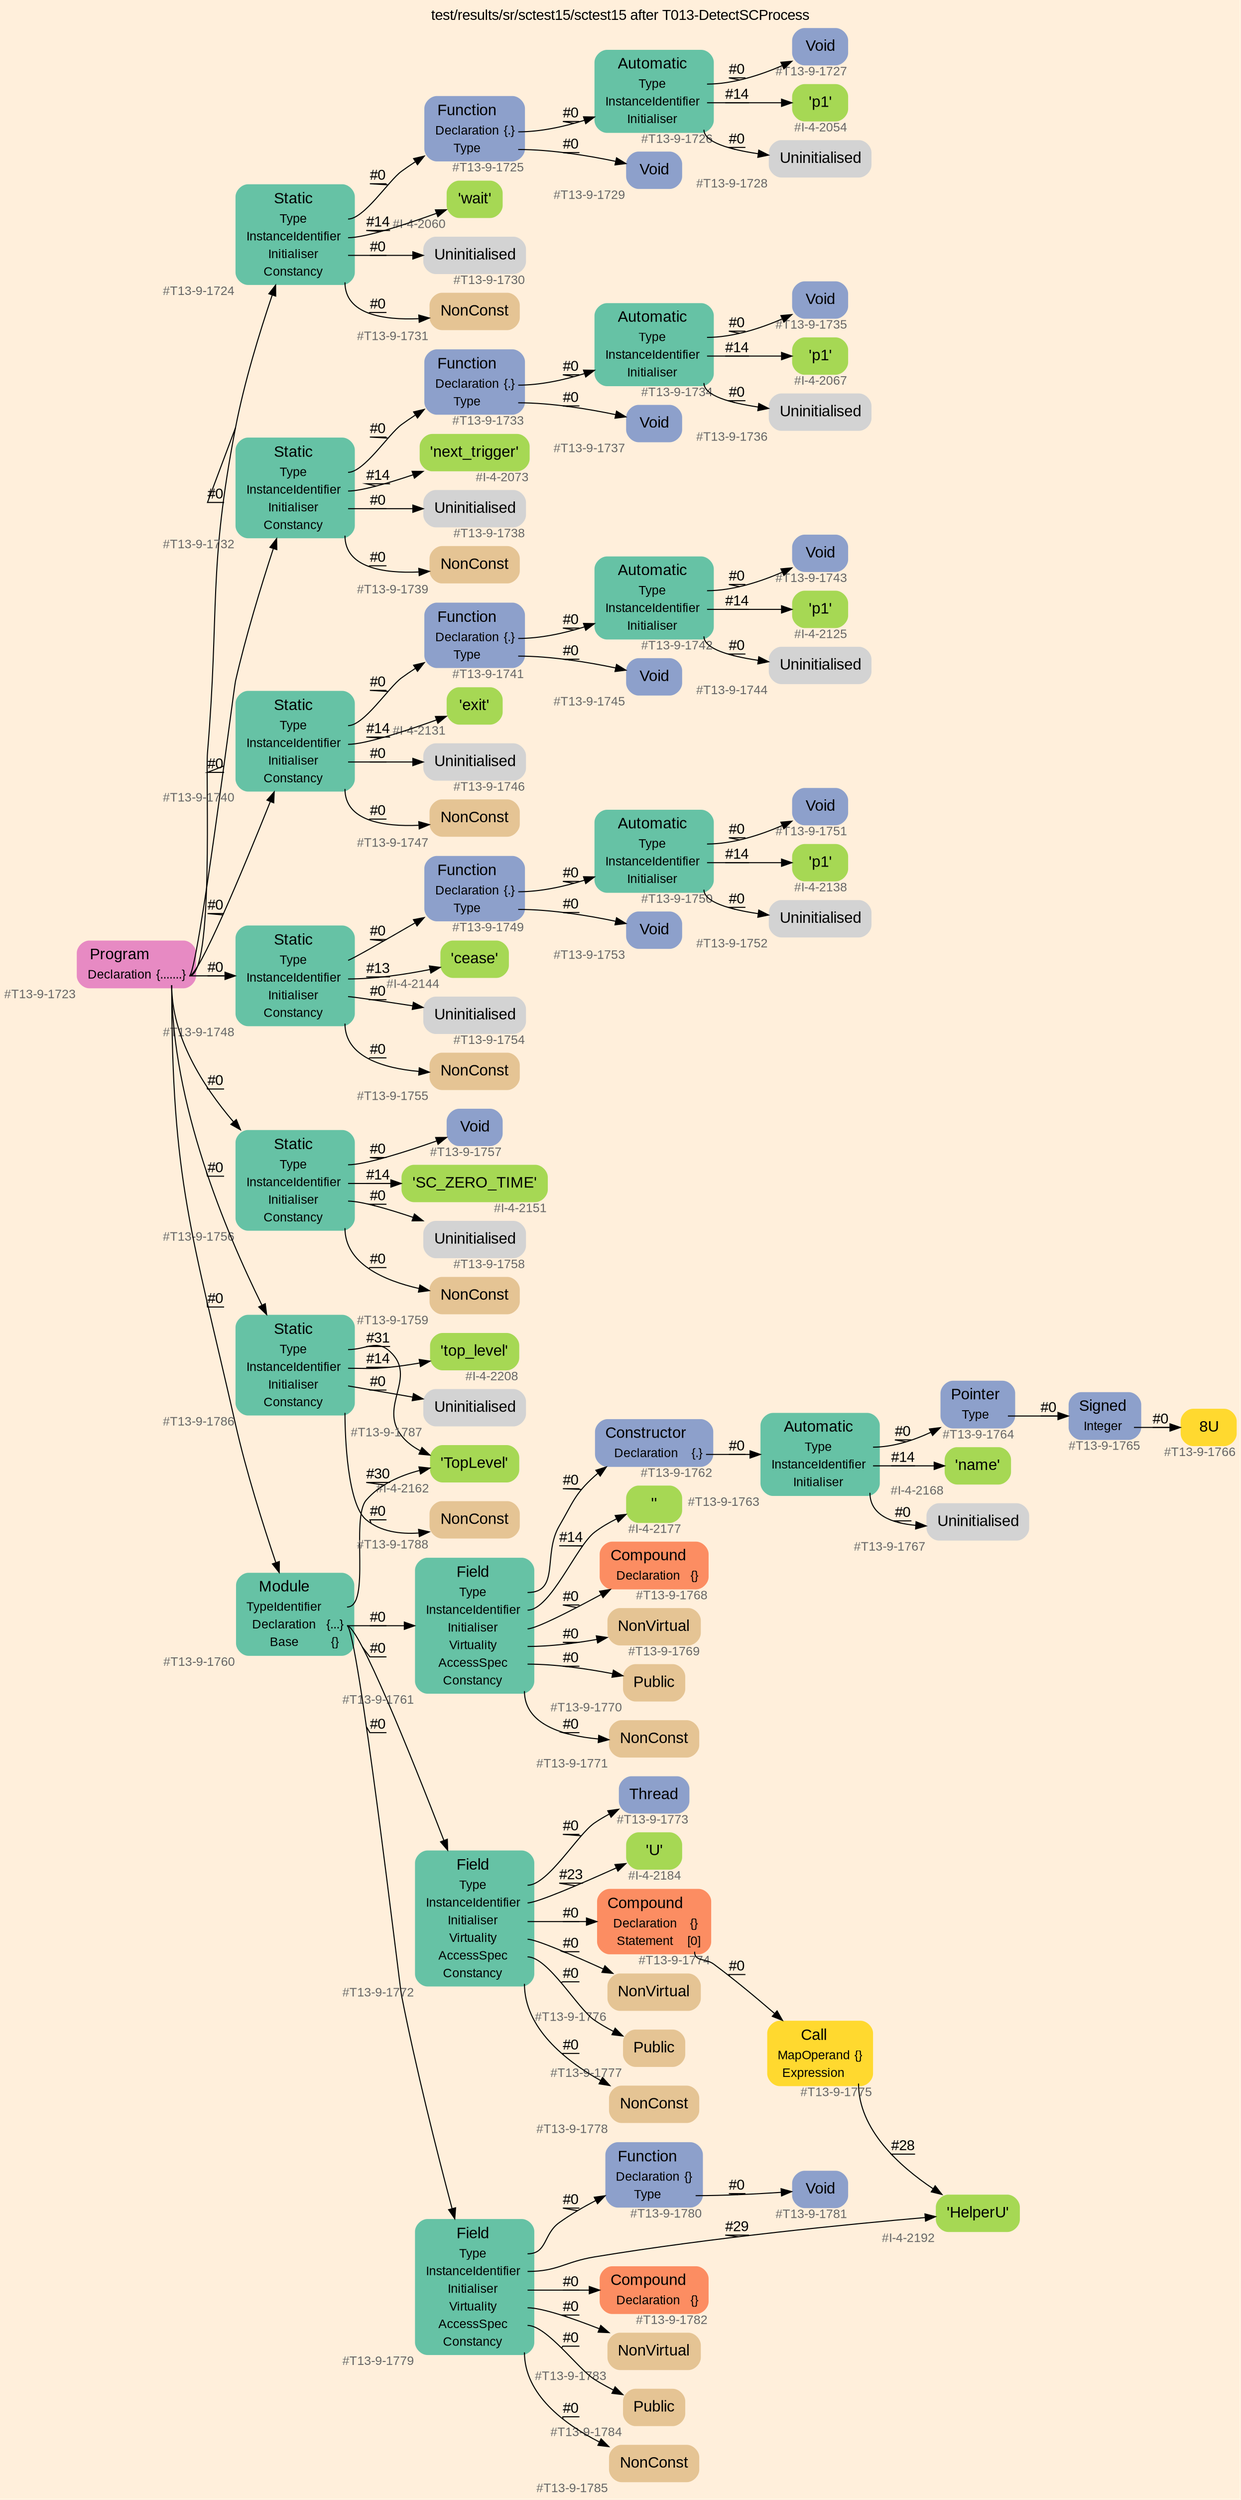 digraph "test/results/sr/sctest15/sctest15 after T013-DetectSCProcess" {
label = "test/results/sr/sctest15/sctest15 after T013-DetectSCProcess"
labelloc = t
graph [
    rankdir = "LR"
    ranksep = 0.3
    bgcolor = antiquewhite1
    color = black
    fontcolor = black
    fontname = "Arial"
];
node [
    fontname = "Arial"
];
edge [
    fontname = "Arial"
];

// -------------------- node figure --------------------
// -------- block #T13-9-1723 ----------
"#T13-9-1723" [
    fillcolor = "/set28/4"
    xlabel = "#T13-9-1723"
    fontsize = "12"
    fontcolor = grey40
    shape = "plaintext"
    label = <<TABLE BORDER="0" CELLBORDER="0" CELLSPACING="0">
     <TR><TD><FONT COLOR="black" POINT-SIZE="15">Program</FONT></TD></TR>
     <TR><TD><FONT COLOR="black" POINT-SIZE="12">Declaration</FONT></TD><TD PORT="port0"><FONT COLOR="black" POINT-SIZE="12">{.......}</FONT></TD></TR>
    </TABLE>>
    style = "rounded,filled"
];

// -------- block #T13-9-1724 ----------
"#T13-9-1724" [
    fillcolor = "/set28/1"
    xlabel = "#T13-9-1724"
    fontsize = "12"
    fontcolor = grey40
    shape = "plaintext"
    label = <<TABLE BORDER="0" CELLBORDER="0" CELLSPACING="0">
     <TR><TD><FONT COLOR="black" POINT-SIZE="15">Static</FONT></TD></TR>
     <TR><TD><FONT COLOR="black" POINT-SIZE="12">Type</FONT></TD><TD PORT="port0"></TD></TR>
     <TR><TD><FONT COLOR="black" POINT-SIZE="12">InstanceIdentifier</FONT></TD><TD PORT="port1"></TD></TR>
     <TR><TD><FONT COLOR="black" POINT-SIZE="12">Initialiser</FONT></TD><TD PORT="port2"></TD></TR>
     <TR><TD><FONT COLOR="black" POINT-SIZE="12">Constancy</FONT></TD><TD PORT="port3"></TD></TR>
    </TABLE>>
    style = "rounded,filled"
];

// -------- block #T13-9-1725 ----------
"#T13-9-1725" [
    fillcolor = "/set28/3"
    xlabel = "#T13-9-1725"
    fontsize = "12"
    fontcolor = grey40
    shape = "plaintext"
    label = <<TABLE BORDER="0" CELLBORDER="0" CELLSPACING="0">
     <TR><TD><FONT COLOR="black" POINT-SIZE="15">Function</FONT></TD></TR>
     <TR><TD><FONT COLOR="black" POINT-SIZE="12">Declaration</FONT></TD><TD PORT="port0"><FONT COLOR="black" POINT-SIZE="12">{.}</FONT></TD></TR>
     <TR><TD><FONT COLOR="black" POINT-SIZE="12">Type</FONT></TD><TD PORT="port1"></TD></TR>
    </TABLE>>
    style = "rounded,filled"
];

// -------- block #T13-9-1726 ----------
"#T13-9-1726" [
    fillcolor = "/set28/1"
    xlabel = "#T13-9-1726"
    fontsize = "12"
    fontcolor = grey40
    shape = "plaintext"
    label = <<TABLE BORDER="0" CELLBORDER="0" CELLSPACING="0">
     <TR><TD><FONT COLOR="black" POINT-SIZE="15">Automatic</FONT></TD></TR>
     <TR><TD><FONT COLOR="black" POINT-SIZE="12">Type</FONT></TD><TD PORT="port0"></TD></TR>
     <TR><TD><FONT COLOR="black" POINT-SIZE="12">InstanceIdentifier</FONT></TD><TD PORT="port1"></TD></TR>
     <TR><TD><FONT COLOR="black" POINT-SIZE="12">Initialiser</FONT></TD><TD PORT="port2"></TD></TR>
    </TABLE>>
    style = "rounded,filled"
];

// -------- block #T13-9-1727 ----------
"#T13-9-1727" [
    fillcolor = "/set28/3"
    xlabel = "#T13-9-1727"
    fontsize = "12"
    fontcolor = grey40
    shape = "plaintext"
    label = <<TABLE BORDER="0" CELLBORDER="0" CELLSPACING="0">
     <TR><TD><FONT COLOR="black" POINT-SIZE="15">Void</FONT></TD></TR>
    </TABLE>>
    style = "rounded,filled"
];

// -------- block #I-4-2054 ----------
"#I-4-2054" [
    fillcolor = "/set28/5"
    xlabel = "#I-4-2054"
    fontsize = "12"
    fontcolor = grey40
    shape = "plaintext"
    label = <<TABLE BORDER="0" CELLBORDER="0" CELLSPACING="0">
     <TR><TD><FONT COLOR="black" POINT-SIZE="15">'p1'</FONT></TD></TR>
    </TABLE>>
    style = "rounded,filled"
];

// -------- block #T13-9-1728 ----------
"#T13-9-1728" [
    xlabel = "#T13-9-1728"
    fontsize = "12"
    fontcolor = grey40
    shape = "plaintext"
    label = <<TABLE BORDER="0" CELLBORDER="0" CELLSPACING="0">
     <TR><TD><FONT COLOR="black" POINT-SIZE="15">Uninitialised</FONT></TD></TR>
    </TABLE>>
    style = "rounded,filled"
];

// -------- block #T13-9-1729 ----------
"#T13-9-1729" [
    fillcolor = "/set28/3"
    xlabel = "#T13-9-1729"
    fontsize = "12"
    fontcolor = grey40
    shape = "plaintext"
    label = <<TABLE BORDER="0" CELLBORDER="0" CELLSPACING="0">
     <TR><TD><FONT COLOR="black" POINT-SIZE="15">Void</FONT></TD></TR>
    </TABLE>>
    style = "rounded,filled"
];

// -------- block #I-4-2060 ----------
"#I-4-2060" [
    fillcolor = "/set28/5"
    xlabel = "#I-4-2060"
    fontsize = "12"
    fontcolor = grey40
    shape = "plaintext"
    label = <<TABLE BORDER="0" CELLBORDER="0" CELLSPACING="0">
     <TR><TD><FONT COLOR="black" POINT-SIZE="15">'wait'</FONT></TD></TR>
    </TABLE>>
    style = "rounded,filled"
];

// -------- block #T13-9-1730 ----------
"#T13-9-1730" [
    xlabel = "#T13-9-1730"
    fontsize = "12"
    fontcolor = grey40
    shape = "plaintext"
    label = <<TABLE BORDER="0" CELLBORDER="0" CELLSPACING="0">
     <TR><TD><FONT COLOR="black" POINT-SIZE="15">Uninitialised</FONT></TD></TR>
    </TABLE>>
    style = "rounded,filled"
];

// -------- block #T13-9-1731 ----------
"#T13-9-1731" [
    fillcolor = "/set28/7"
    xlabel = "#T13-9-1731"
    fontsize = "12"
    fontcolor = grey40
    shape = "plaintext"
    label = <<TABLE BORDER="0" CELLBORDER="0" CELLSPACING="0">
     <TR><TD><FONT COLOR="black" POINT-SIZE="15">NonConst</FONT></TD></TR>
    </TABLE>>
    style = "rounded,filled"
];

// -------- block #T13-9-1732 ----------
"#T13-9-1732" [
    fillcolor = "/set28/1"
    xlabel = "#T13-9-1732"
    fontsize = "12"
    fontcolor = grey40
    shape = "plaintext"
    label = <<TABLE BORDER="0" CELLBORDER="0" CELLSPACING="0">
     <TR><TD><FONT COLOR="black" POINT-SIZE="15">Static</FONT></TD></TR>
     <TR><TD><FONT COLOR="black" POINT-SIZE="12">Type</FONT></TD><TD PORT="port0"></TD></TR>
     <TR><TD><FONT COLOR="black" POINT-SIZE="12">InstanceIdentifier</FONT></TD><TD PORT="port1"></TD></TR>
     <TR><TD><FONT COLOR="black" POINT-SIZE="12">Initialiser</FONT></TD><TD PORT="port2"></TD></TR>
     <TR><TD><FONT COLOR="black" POINT-SIZE="12">Constancy</FONT></TD><TD PORT="port3"></TD></TR>
    </TABLE>>
    style = "rounded,filled"
];

// -------- block #T13-9-1733 ----------
"#T13-9-1733" [
    fillcolor = "/set28/3"
    xlabel = "#T13-9-1733"
    fontsize = "12"
    fontcolor = grey40
    shape = "plaintext"
    label = <<TABLE BORDER="0" CELLBORDER="0" CELLSPACING="0">
     <TR><TD><FONT COLOR="black" POINT-SIZE="15">Function</FONT></TD></TR>
     <TR><TD><FONT COLOR="black" POINT-SIZE="12">Declaration</FONT></TD><TD PORT="port0"><FONT COLOR="black" POINT-SIZE="12">{.}</FONT></TD></TR>
     <TR><TD><FONT COLOR="black" POINT-SIZE="12">Type</FONT></TD><TD PORT="port1"></TD></TR>
    </TABLE>>
    style = "rounded,filled"
];

// -------- block #T13-9-1734 ----------
"#T13-9-1734" [
    fillcolor = "/set28/1"
    xlabel = "#T13-9-1734"
    fontsize = "12"
    fontcolor = grey40
    shape = "plaintext"
    label = <<TABLE BORDER="0" CELLBORDER="0" CELLSPACING="0">
     <TR><TD><FONT COLOR="black" POINT-SIZE="15">Automatic</FONT></TD></TR>
     <TR><TD><FONT COLOR="black" POINT-SIZE="12">Type</FONT></TD><TD PORT="port0"></TD></TR>
     <TR><TD><FONT COLOR="black" POINT-SIZE="12">InstanceIdentifier</FONT></TD><TD PORT="port1"></TD></TR>
     <TR><TD><FONT COLOR="black" POINT-SIZE="12">Initialiser</FONT></TD><TD PORT="port2"></TD></TR>
    </TABLE>>
    style = "rounded,filled"
];

// -------- block #T13-9-1735 ----------
"#T13-9-1735" [
    fillcolor = "/set28/3"
    xlabel = "#T13-9-1735"
    fontsize = "12"
    fontcolor = grey40
    shape = "plaintext"
    label = <<TABLE BORDER="0" CELLBORDER="0" CELLSPACING="0">
     <TR><TD><FONT COLOR="black" POINT-SIZE="15">Void</FONT></TD></TR>
    </TABLE>>
    style = "rounded,filled"
];

// -------- block #I-4-2067 ----------
"#I-4-2067" [
    fillcolor = "/set28/5"
    xlabel = "#I-4-2067"
    fontsize = "12"
    fontcolor = grey40
    shape = "plaintext"
    label = <<TABLE BORDER="0" CELLBORDER="0" CELLSPACING="0">
     <TR><TD><FONT COLOR="black" POINT-SIZE="15">'p1'</FONT></TD></TR>
    </TABLE>>
    style = "rounded,filled"
];

// -------- block #T13-9-1736 ----------
"#T13-9-1736" [
    xlabel = "#T13-9-1736"
    fontsize = "12"
    fontcolor = grey40
    shape = "plaintext"
    label = <<TABLE BORDER="0" CELLBORDER="0" CELLSPACING="0">
     <TR><TD><FONT COLOR="black" POINT-SIZE="15">Uninitialised</FONT></TD></TR>
    </TABLE>>
    style = "rounded,filled"
];

// -------- block #T13-9-1737 ----------
"#T13-9-1737" [
    fillcolor = "/set28/3"
    xlabel = "#T13-9-1737"
    fontsize = "12"
    fontcolor = grey40
    shape = "plaintext"
    label = <<TABLE BORDER="0" CELLBORDER="0" CELLSPACING="0">
     <TR><TD><FONT COLOR="black" POINT-SIZE="15">Void</FONT></TD></TR>
    </TABLE>>
    style = "rounded,filled"
];

// -------- block #I-4-2073 ----------
"#I-4-2073" [
    fillcolor = "/set28/5"
    xlabel = "#I-4-2073"
    fontsize = "12"
    fontcolor = grey40
    shape = "plaintext"
    label = <<TABLE BORDER="0" CELLBORDER="0" CELLSPACING="0">
     <TR><TD><FONT COLOR="black" POINT-SIZE="15">'next_trigger'</FONT></TD></TR>
    </TABLE>>
    style = "rounded,filled"
];

// -------- block #T13-9-1738 ----------
"#T13-9-1738" [
    xlabel = "#T13-9-1738"
    fontsize = "12"
    fontcolor = grey40
    shape = "plaintext"
    label = <<TABLE BORDER="0" CELLBORDER="0" CELLSPACING="0">
     <TR><TD><FONT COLOR="black" POINT-SIZE="15">Uninitialised</FONT></TD></TR>
    </TABLE>>
    style = "rounded,filled"
];

// -------- block #T13-9-1739 ----------
"#T13-9-1739" [
    fillcolor = "/set28/7"
    xlabel = "#T13-9-1739"
    fontsize = "12"
    fontcolor = grey40
    shape = "plaintext"
    label = <<TABLE BORDER="0" CELLBORDER="0" CELLSPACING="0">
     <TR><TD><FONT COLOR="black" POINT-SIZE="15">NonConst</FONT></TD></TR>
    </TABLE>>
    style = "rounded,filled"
];

// -------- block #T13-9-1740 ----------
"#T13-9-1740" [
    fillcolor = "/set28/1"
    xlabel = "#T13-9-1740"
    fontsize = "12"
    fontcolor = grey40
    shape = "plaintext"
    label = <<TABLE BORDER="0" CELLBORDER="0" CELLSPACING="0">
     <TR><TD><FONT COLOR="black" POINT-SIZE="15">Static</FONT></TD></TR>
     <TR><TD><FONT COLOR="black" POINT-SIZE="12">Type</FONT></TD><TD PORT="port0"></TD></TR>
     <TR><TD><FONT COLOR="black" POINT-SIZE="12">InstanceIdentifier</FONT></TD><TD PORT="port1"></TD></TR>
     <TR><TD><FONT COLOR="black" POINT-SIZE="12">Initialiser</FONT></TD><TD PORT="port2"></TD></TR>
     <TR><TD><FONT COLOR="black" POINT-SIZE="12">Constancy</FONT></TD><TD PORT="port3"></TD></TR>
    </TABLE>>
    style = "rounded,filled"
];

// -------- block #T13-9-1741 ----------
"#T13-9-1741" [
    fillcolor = "/set28/3"
    xlabel = "#T13-9-1741"
    fontsize = "12"
    fontcolor = grey40
    shape = "plaintext"
    label = <<TABLE BORDER="0" CELLBORDER="0" CELLSPACING="0">
     <TR><TD><FONT COLOR="black" POINT-SIZE="15">Function</FONT></TD></TR>
     <TR><TD><FONT COLOR="black" POINT-SIZE="12">Declaration</FONT></TD><TD PORT="port0"><FONT COLOR="black" POINT-SIZE="12">{.}</FONT></TD></TR>
     <TR><TD><FONT COLOR="black" POINT-SIZE="12">Type</FONT></TD><TD PORT="port1"></TD></TR>
    </TABLE>>
    style = "rounded,filled"
];

// -------- block #T13-9-1742 ----------
"#T13-9-1742" [
    fillcolor = "/set28/1"
    xlabel = "#T13-9-1742"
    fontsize = "12"
    fontcolor = grey40
    shape = "plaintext"
    label = <<TABLE BORDER="0" CELLBORDER="0" CELLSPACING="0">
     <TR><TD><FONT COLOR="black" POINT-SIZE="15">Automatic</FONT></TD></TR>
     <TR><TD><FONT COLOR="black" POINT-SIZE="12">Type</FONT></TD><TD PORT="port0"></TD></TR>
     <TR><TD><FONT COLOR="black" POINT-SIZE="12">InstanceIdentifier</FONT></TD><TD PORT="port1"></TD></TR>
     <TR><TD><FONT COLOR="black" POINT-SIZE="12">Initialiser</FONT></TD><TD PORT="port2"></TD></TR>
    </TABLE>>
    style = "rounded,filled"
];

// -------- block #T13-9-1743 ----------
"#T13-9-1743" [
    fillcolor = "/set28/3"
    xlabel = "#T13-9-1743"
    fontsize = "12"
    fontcolor = grey40
    shape = "plaintext"
    label = <<TABLE BORDER="0" CELLBORDER="0" CELLSPACING="0">
     <TR><TD><FONT COLOR="black" POINT-SIZE="15">Void</FONT></TD></TR>
    </TABLE>>
    style = "rounded,filled"
];

// -------- block #I-4-2125 ----------
"#I-4-2125" [
    fillcolor = "/set28/5"
    xlabel = "#I-4-2125"
    fontsize = "12"
    fontcolor = grey40
    shape = "plaintext"
    label = <<TABLE BORDER="0" CELLBORDER="0" CELLSPACING="0">
     <TR><TD><FONT COLOR="black" POINT-SIZE="15">'p1'</FONT></TD></TR>
    </TABLE>>
    style = "rounded,filled"
];

// -------- block #T13-9-1744 ----------
"#T13-9-1744" [
    xlabel = "#T13-9-1744"
    fontsize = "12"
    fontcolor = grey40
    shape = "plaintext"
    label = <<TABLE BORDER="0" CELLBORDER="0" CELLSPACING="0">
     <TR><TD><FONT COLOR="black" POINT-SIZE="15">Uninitialised</FONT></TD></TR>
    </TABLE>>
    style = "rounded,filled"
];

// -------- block #T13-9-1745 ----------
"#T13-9-1745" [
    fillcolor = "/set28/3"
    xlabel = "#T13-9-1745"
    fontsize = "12"
    fontcolor = grey40
    shape = "plaintext"
    label = <<TABLE BORDER="0" CELLBORDER="0" CELLSPACING="0">
     <TR><TD><FONT COLOR="black" POINT-SIZE="15">Void</FONT></TD></TR>
    </TABLE>>
    style = "rounded,filled"
];

// -------- block #I-4-2131 ----------
"#I-4-2131" [
    fillcolor = "/set28/5"
    xlabel = "#I-4-2131"
    fontsize = "12"
    fontcolor = grey40
    shape = "plaintext"
    label = <<TABLE BORDER="0" CELLBORDER="0" CELLSPACING="0">
     <TR><TD><FONT COLOR="black" POINT-SIZE="15">'exit'</FONT></TD></TR>
    </TABLE>>
    style = "rounded,filled"
];

// -------- block #T13-9-1746 ----------
"#T13-9-1746" [
    xlabel = "#T13-9-1746"
    fontsize = "12"
    fontcolor = grey40
    shape = "plaintext"
    label = <<TABLE BORDER="0" CELLBORDER="0" CELLSPACING="0">
     <TR><TD><FONT COLOR="black" POINT-SIZE="15">Uninitialised</FONT></TD></TR>
    </TABLE>>
    style = "rounded,filled"
];

// -------- block #T13-9-1747 ----------
"#T13-9-1747" [
    fillcolor = "/set28/7"
    xlabel = "#T13-9-1747"
    fontsize = "12"
    fontcolor = grey40
    shape = "plaintext"
    label = <<TABLE BORDER="0" CELLBORDER="0" CELLSPACING="0">
     <TR><TD><FONT COLOR="black" POINT-SIZE="15">NonConst</FONT></TD></TR>
    </TABLE>>
    style = "rounded,filled"
];

// -------- block #T13-9-1748 ----------
"#T13-9-1748" [
    fillcolor = "/set28/1"
    xlabel = "#T13-9-1748"
    fontsize = "12"
    fontcolor = grey40
    shape = "plaintext"
    label = <<TABLE BORDER="0" CELLBORDER="0" CELLSPACING="0">
     <TR><TD><FONT COLOR="black" POINT-SIZE="15">Static</FONT></TD></TR>
     <TR><TD><FONT COLOR="black" POINT-SIZE="12">Type</FONT></TD><TD PORT="port0"></TD></TR>
     <TR><TD><FONT COLOR="black" POINT-SIZE="12">InstanceIdentifier</FONT></TD><TD PORT="port1"></TD></TR>
     <TR><TD><FONT COLOR="black" POINT-SIZE="12">Initialiser</FONT></TD><TD PORT="port2"></TD></TR>
     <TR><TD><FONT COLOR="black" POINT-SIZE="12">Constancy</FONT></TD><TD PORT="port3"></TD></TR>
    </TABLE>>
    style = "rounded,filled"
];

// -------- block #T13-9-1749 ----------
"#T13-9-1749" [
    fillcolor = "/set28/3"
    xlabel = "#T13-9-1749"
    fontsize = "12"
    fontcolor = grey40
    shape = "plaintext"
    label = <<TABLE BORDER="0" CELLBORDER="0" CELLSPACING="0">
     <TR><TD><FONT COLOR="black" POINT-SIZE="15">Function</FONT></TD></TR>
     <TR><TD><FONT COLOR="black" POINT-SIZE="12">Declaration</FONT></TD><TD PORT="port0"><FONT COLOR="black" POINT-SIZE="12">{.}</FONT></TD></TR>
     <TR><TD><FONT COLOR="black" POINT-SIZE="12">Type</FONT></TD><TD PORT="port1"></TD></TR>
    </TABLE>>
    style = "rounded,filled"
];

// -------- block #T13-9-1750 ----------
"#T13-9-1750" [
    fillcolor = "/set28/1"
    xlabel = "#T13-9-1750"
    fontsize = "12"
    fontcolor = grey40
    shape = "plaintext"
    label = <<TABLE BORDER="0" CELLBORDER="0" CELLSPACING="0">
     <TR><TD><FONT COLOR="black" POINT-SIZE="15">Automatic</FONT></TD></TR>
     <TR><TD><FONT COLOR="black" POINT-SIZE="12">Type</FONT></TD><TD PORT="port0"></TD></TR>
     <TR><TD><FONT COLOR="black" POINT-SIZE="12">InstanceIdentifier</FONT></TD><TD PORT="port1"></TD></TR>
     <TR><TD><FONT COLOR="black" POINT-SIZE="12">Initialiser</FONT></TD><TD PORT="port2"></TD></TR>
    </TABLE>>
    style = "rounded,filled"
];

// -------- block #T13-9-1751 ----------
"#T13-9-1751" [
    fillcolor = "/set28/3"
    xlabel = "#T13-9-1751"
    fontsize = "12"
    fontcolor = grey40
    shape = "plaintext"
    label = <<TABLE BORDER="0" CELLBORDER="0" CELLSPACING="0">
     <TR><TD><FONT COLOR="black" POINT-SIZE="15">Void</FONT></TD></TR>
    </TABLE>>
    style = "rounded,filled"
];

// -------- block #I-4-2138 ----------
"#I-4-2138" [
    fillcolor = "/set28/5"
    xlabel = "#I-4-2138"
    fontsize = "12"
    fontcolor = grey40
    shape = "plaintext"
    label = <<TABLE BORDER="0" CELLBORDER="0" CELLSPACING="0">
     <TR><TD><FONT COLOR="black" POINT-SIZE="15">'p1'</FONT></TD></TR>
    </TABLE>>
    style = "rounded,filled"
];

// -------- block #T13-9-1752 ----------
"#T13-9-1752" [
    xlabel = "#T13-9-1752"
    fontsize = "12"
    fontcolor = grey40
    shape = "plaintext"
    label = <<TABLE BORDER="0" CELLBORDER="0" CELLSPACING="0">
     <TR><TD><FONT COLOR="black" POINT-SIZE="15">Uninitialised</FONT></TD></TR>
    </TABLE>>
    style = "rounded,filled"
];

// -------- block #T13-9-1753 ----------
"#T13-9-1753" [
    fillcolor = "/set28/3"
    xlabel = "#T13-9-1753"
    fontsize = "12"
    fontcolor = grey40
    shape = "plaintext"
    label = <<TABLE BORDER="0" CELLBORDER="0" CELLSPACING="0">
     <TR><TD><FONT COLOR="black" POINT-SIZE="15">Void</FONT></TD></TR>
    </TABLE>>
    style = "rounded,filled"
];

// -------- block #I-4-2144 ----------
"#I-4-2144" [
    fillcolor = "/set28/5"
    xlabel = "#I-4-2144"
    fontsize = "12"
    fontcolor = grey40
    shape = "plaintext"
    label = <<TABLE BORDER="0" CELLBORDER="0" CELLSPACING="0">
     <TR><TD><FONT COLOR="black" POINT-SIZE="15">'cease'</FONT></TD></TR>
    </TABLE>>
    style = "rounded,filled"
];

// -------- block #T13-9-1754 ----------
"#T13-9-1754" [
    xlabel = "#T13-9-1754"
    fontsize = "12"
    fontcolor = grey40
    shape = "plaintext"
    label = <<TABLE BORDER="0" CELLBORDER="0" CELLSPACING="0">
     <TR><TD><FONT COLOR="black" POINT-SIZE="15">Uninitialised</FONT></TD></TR>
    </TABLE>>
    style = "rounded,filled"
];

// -------- block #T13-9-1755 ----------
"#T13-9-1755" [
    fillcolor = "/set28/7"
    xlabel = "#T13-9-1755"
    fontsize = "12"
    fontcolor = grey40
    shape = "plaintext"
    label = <<TABLE BORDER="0" CELLBORDER="0" CELLSPACING="0">
     <TR><TD><FONT COLOR="black" POINT-SIZE="15">NonConst</FONT></TD></TR>
    </TABLE>>
    style = "rounded,filled"
];

// -------- block #T13-9-1756 ----------
"#T13-9-1756" [
    fillcolor = "/set28/1"
    xlabel = "#T13-9-1756"
    fontsize = "12"
    fontcolor = grey40
    shape = "plaintext"
    label = <<TABLE BORDER="0" CELLBORDER="0" CELLSPACING="0">
     <TR><TD><FONT COLOR="black" POINT-SIZE="15">Static</FONT></TD></TR>
     <TR><TD><FONT COLOR="black" POINT-SIZE="12">Type</FONT></TD><TD PORT="port0"></TD></TR>
     <TR><TD><FONT COLOR="black" POINT-SIZE="12">InstanceIdentifier</FONT></TD><TD PORT="port1"></TD></TR>
     <TR><TD><FONT COLOR="black" POINT-SIZE="12">Initialiser</FONT></TD><TD PORT="port2"></TD></TR>
     <TR><TD><FONT COLOR="black" POINT-SIZE="12">Constancy</FONT></TD><TD PORT="port3"></TD></TR>
    </TABLE>>
    style = "rounded,filled"
];

// -------- block #T13-9-1757 ----------
"#T13-9-1757" [
    fillcolor = "/set28/3"
    xlabel = "#T13-9-1757"
    fontsize = "12"
    fontcolor = grey40
    shape = "plaintext"
    label = <<TABLE BORDER="0" CELLBORDER="0" CELLSPACING="0">
     <TR><TD><FONT COLOR="black" POINT-SIZE="15">Void</FONT></TD></TR>
    </TABLE>>
    style = "rounded,filled"
];

// -------- block #I-4-2151 ----------
"#I-4-2151" [
    fillcolor = "/set28/5"
    xlabel = "#I-4-2151"
    fontsize = "12"
    fontcolor = grey40
    shape = "plaintext"
    label = <<TABLE BORDER="0" CELLBORDER="0" CELLSPACING="0">
     <TR><TD><FONT COLOR="black" POINT-SIZE="15">'SC_ZERO_TIME'</FONT></TD></TR>
    </TABLE>>
    style = "rounded,filled"
];

// -------- block #T13-9-1758 ----------
"#T13-9-1758" [
    xlabel = "#T13-9-1758"
    fontsize = "12"
    fontcolor = grey40
    shape = "plaintext"
    label = <<TABLE BORDER="0" CELLBORDER="0" CELLSPACING="0">
     <TR><TD><FONT COLOR="black" POINT-SIZE="15">Uninitialised</FONT></TD></TR>
    </TABLE>>
    style = "rounded,filled"
];

// -------- block #T13-9-1759 ----------
"#T13-9-1759" [
    fillcolor = "/set28/7"
    xlabel = "#T13-9-1759"
    fontsize = "12"
    fontcolor = grey40
    shape = "plaintext"
    label = <<TABLE BORDER="0" CELLBORDER="0" CELLSPACING="0">
     <TR><TD><FONT COLOR="black" POINT-SIZE="15">NonConst</FONT></TD></TR>
    </TABLE>>
    style = "rounded,filled"
];

// -------- block #T13-9-1760 ----------
"#T13-9-1760" [
    fillcolor = "/set28/1"
    xlabel = "#T13-9-1760"
    fontsize = "12"
    fontcolor = grey40
    shape = "plaintext"
    label = <<TABLE BORDER="0" CELLBORDER="0" CELLSPACING="0">
     <TR><TD><FONT COLOR="black" POINT-SIZE="15">Module</FONT></TD></TR>
     <TR><TD><FONT COLOR="black" POINT-SIZE="12">TypeIdentifier</FONT></TD><TD PORT="port0"></TD></TR>
     <TR><TD><FONT COLOR="black" POINT-SIZE="12">Declaration</FONT></TD><TD PORT="port1"><FONT COLOR="black" POINT-SIZE="12">{...}</FONT></TD></TR>
     <TR><TD><FONT COLOR="black" POINT-SIZE="12">Base</FONT></TD><TD PORT="port2"><FONT COLOR="black" POINT-SIZE="12">{}</FONT></TD></TR>
    </TABLE>>
    style = "rounded,filled"
];

// -------- block #I-4-2162 ----------
"#I-4-2162" [
    fillcolor = "/set28/5"
    xlabel = "#I-4-2162"
    fontsize = "12"
    fontcolor = grey40
    shape = "plaintext"
    label = <<TABLE BORDER="0" CELLBORDER="0" CELLSPACING="0">
     <TR><TD><FONT COLOR="black" POINT-SIZE="15">'TopLevel'</FONT></TD></TR>
    </TABLE>>
    style = "rounded,filled"
];

// -------- block #T13-9-1761 ----------
"#T13-9-1761" [
    fillcolor = "/set28/1"
    xlabel = "#T13-9-1761"
    fontsize = "12"
    fontcolor = grey40
    shape = "plaintext"
    label = <<TABLE BORDER="0" CELLBORDER="0" CELLSPACING="0">
     <TR><TD><FONT COLOR="black" POINT-SIZE="15">Field</FONT></TD></TR>
     <TR><TD><FONT COLOR="black" POINT-SIZE="12">Type</FONT></TD><TD PORT="port0"></TD></TR>
     <TR><TD><FONT COLOR="black" POINT-SIZE="12">InstanceIdentifier</FONT></TD><TD PORT="port1"></TD></TR>
     <TR><TD><FONT COLOR="black" POINT-SIZE="12">Initialiser</FONT></TD><TD PORT="port2"></TD></TR>
     <TR><TD><FONT COLOR="black" POINT-SIZE="12">Virtuality</FONT></TD><TD PORT="port3"></TD></TR>
     <TR><TD><FONT COLOR="black" POINT-SIZE="12">AccessSpec</FONT></TD><TD PORT="port4"></TD></TR>
     <TR><TD><FONT COLOR="black" POINT-SIZE="12">Constancy</FONT></TD><TD PORT="port5"></TD></TR>
    </TABLE>>
    style = "rounded,filled"
];

// -------- block #T13-9-1762 ----------
"#T13-9-1762" [
    fillcolor = "/set28/3"
    xlabel = "#T13-9-1762"
    fontsize = "12"
    fontcolor = grey40
    shape = "plaintext"
    label = <<TABLE BORDER="0" CELLBORDER="0" CELLSPACING="0">
     <TR><TD><FONT COLOR="black" POINT-SIZE="15">Constructor</FONT></TD></TR>
     <TR><TD><FONT COLOR="black" POINT-SIZE="12">Declaration</FONT></TD><TD PORT="port0"><FONT COLOR="black" POINT-SIZE="12">{.}</FONT></TD></TR>
    </TABLE>>
    style = "rounded,filled"
];

// -------- block #T13-9-1763 ----------
"#T13-9-1763" [
    fillcolor = "/set28/1"
    xlabel = "#T13-9-1763"
    fontsize = "12"
    fontcolor = grey40
    shape = "plaintext"
    label = <<TABLE BORDER="0" CELLBORDER="0" CELLSPACING="0">
     <TR><TD><FONT COLOR="black" POINT-SIZE="15">Automatic</FONT></TD></TR>
     <TR><TD><FONT COLOR="black" POINT-SIZE="12">Type</FONT></TD><TD PORT="port0"></TD></TR>
     <TR><TD><FONT COLOR="black" POINT-SIZE="12">InstanceIdentifier</FONT></TD><TD PORT="port1"></TD></TR>
     <TR><TD><FONT COLOR="black" POINT-SIZE="12">Initialiser</FONT></TD><TD PORT="port2"></TD></TR>
    </TABLE>>
    style = "rounded,filled"
];

// -------- block #T13-9-1764 ----------
"#T13-9-1764" [
    fillcolor = "/set28/3"
    xlabel = "#T13-9-1764"
    fontsize = "12"
    fontcolor = grey40
    shape = "plaintext"
    label = <<TABLE BORDER="0" CELLBORDER="0" CELLSPACING="0">
     <TR><TD><FONT COLOR="black" POINT-SIZE="15">Pointer</FONT></TD></TR>
     <TR><TD><FONT COLOR="black" POINT-SIZE="12">Type</FONT></TD><TD PORT="port0"></TD></TR>
    </TABLE>>
    style = "rounded,filled"
];

// -------- block #T13-9-1765 ----------
"#T13-9-1765" [
    fillcolor = "/set28/3"
    xlabel = "#T13-9-1765"
    fontsize = "12"
    fontcolor = grey40
    shape = "plaintext"
    label = <<TABLE BORDER="0" CELLBORDER="0" CELLSPACING="0">
     <TR><TD><FONT COLOR="black" POINT-SIZE="15">Signed</FONT></TD></TR>
     <TR><TD><FONT COLOR="black" POINT-SIZE="12">Integer</FONT></TD><TD PORT="port0"></TD></TR>
    </TABLE>>
    style = "rounded,filled"
];

// -------- block #T13-9-1766 ----------
"#T13-9-1766" [
    fillcolor = "/set28/6"
    xlabel = "#T13-9-1766"
    fontsize = "12"
    fontcolor = grey40
    shape = "plaintext"
    label = <<TABLE BORDER="0" CELLBORDER="0" CELLSPACING="0">
     <TR><TD><FONT COLOR="black" POINT-SIZE="15">8U</FONT></TD></TR>
    </TABLE>>
    style = "rounded,filled"
];

// -------- block #I-4-2168 ----------
"#I-4-2168" [
    fillcolor = "/set28/5"
    xlabel = "#I-4-2168"
    fontsize = "12"
    fontcolor = grey40
    shape = "plaintext"
    label = <<TABLE BORDER="0" CELLBORDER="0" CELLSPACING="0">
     <TR><TD><FONT COLOR="black" POINT-SIZE="15">'name'</FONT></TD></TR>
    </TABLE>>
    style = "rounded,filled"
];

// -------- block #T13-9-1767 ----------
"#T13-9-1767" [
    xlabel = "#T13-9-1767"
    fontsize = "12"
    fontcolor = grey40
    shape = "plaintext"
    label = <<TABLE BORDER="0" CELLBORDER="0" CELLSPACING="0">
     <TR><TD><FONT COLOR="black" POINT-SIZE="15">Uninitialised</FONT></TD></TR>
    </TABLE>>
    style = "rounded,filled"
];

// -------- block #I-4-2177 ----------
"#I-4-2177" [
    fillcolor = "/set28/5"
    xlabel = "#I-4-2177"
    fontsize = "12"
    fontcolor = grey40
    shape = "plaintext"
    label = <<TABLE BORDER="0" CELLBORDER="0" CELLSPACING="0">
     <TR><TD><FONT COLOR="black" POINT-SIZE="15">''</FONT></TD></TR>
    </TABLE>>
    style = "rounded,filled"
];

// -------- block #T13-9-1768 ----------
"#T13-9-1768" [
    fillcolor = "/set28/2"
    xlabel = "#T13-9-1768"
    fontsize = "12"
    fontcolor = grey40
    shape = "plaintext"
    label = <<TABLE BORDER="0" CELLBORDER="0" CELLSPACING="0">
     <TR><TD><FONT COLOR="black" POINT-SIZE="15">Compound</FONT></TD></TR>
     <TR><TD><FONT COLOR="black" POINT-SIZE="12">Declaration</FONT></TD><TD PORT="port0"><FONT COLOR="black" POINT-SIZE="12">{}</FONT></TD></TR>
    </TABLE>>
    style = "rounded,filled"
];

// -------- block #T13-9-1769 ----------
"#T13-9-1769" [
    fillcolor = "/set28/7"
    xlabel = "#T13-9-1769"
    fontsize = "12"
    fontcolor = grey40
    shape = "plaintext"
    label = <<TABLE BORDER="0" CELLBORDER="0" CELLSPACING="0">
     <TR><TD><FONT COLOR="black" POINT-SIZE="15">NonVirtual</FONT></TD></TR>
    </TABLE>>
    style = "rounded,filled"
];

// -------- block #T13-9-1770 ----------
"#T13-9-1770" [
    fillcolor = "/set28/7"
    xlabel = "#T13-9-1770"
    fontsize = "12"
    fontcolor = grey40
    shape = "plaintext"
    label = <<TABLE BORDER="0" CELLBORDER="0" CELLSPACING="0">
     <TR><TD><FONT COLOR="black" POINT-SIZE="15">Public</FONT></TD></TR>
    </TABLE>>
    style = "rounded,filled"
];

// -------- block #T13-9-1771 ----------
"#T13-9-1771" [
    fillcolor = "/set28/7"
    xlabel = "#T13-9-1771"
    fontsize = "12"
    fontcolor = grey40
    shape = "plaintext"
    label = <<TABLE BORDER="0" CELLBORDER="0" CELLSPACING="0">
     <TR><TD><FONT COLOR="black" POINT-SIZE="15">NonConst</FONT></TD></TR>
    </TABLE>>
    style = "rounded,filled"
];

// -------- block #T13-9-1772 ----------
"#T13-9-1772" [
    fillcolor = "/set28/1"
    xlabel = "#T13-9-1772"
    fontsize = "12"
    fontcolor = grey40
    shape = "plaintext"
    label = <<TABLE BORDER="0" CELLBORDER="0" CELLSPACING="0">
     <TR><TD><FONT COLOR="black" POINT-SIZE="15">Field</FONT></TD></TR>
     <TR><TD><FONT COLOR="black" POINT-SIZE="12">Type</FONT></TD><TD PORT="port0"></TD></TR>
     <TR><TD><FONT COLOR="black" POINT-SIZE="12">InstanceIdentifier</FONT></TD><TD PORT="port1"></TD></TR>
     <TR><TD><FONT COLOR="black" POINT-SIZE="12">Initialiser</FONT></TD><TD PORT="port2"></TD></TR>
     <TR><TD><FONT COLOR="black" POINT-SIZE="12">Virtuality</FONT></TD><TD PORT="port3"></TD></TR>
     <TR><TD><FONT COLOR="black" POINT-SIZE="12">AccessSpec</FONT></TD><TD PORT="port4"></TD></TR>
     <TR><TD><FONT COLOR="black" POINT-SIZE="12">Constancy</FONT></TD><TD PORT="port5"></TD></TR>
    </TABLE>>
    style = "rounded,filled"
];

// -------- block #T13-9-1773 ----------
"#T13-9-1773" [
    fillcolor = "/set28/3"
    xlabel = "#T13-9-1773"
    fontsize = "12"
    fontcolor = grey40
    shape = "plaintext"
    label = <<TABLE BORDER="0" CELLBORDER="0" CELLSPACING="0">
     <TR><TD><FONT COLOR="black" POINT-SIZE="15">Thread</FONT></TD></TR>
    </TABLE>>
    style = "rounded,filled"
];

// -------- block #I-4-2184 ----------
"#I-4-2184" [
    fillcolor = "/set28/5"
    xlabel = "#I-4-2184"
    fontsize = "12"
    fontcolor = grey40
    shape = "plaintext"
    label = <<TABLE BORDER="0" CELLBORDER="0" CELLSPACING="0">
     <TR><TD><FONT COLOR="black" POINT-SIZE="15">'U'</FONT></TD></TR>
    </TABLE>>
    style = "rounded,filled"
];

// -------- block #T13-9-1774 ----------
"#T13-9-1774" [
    fillcolor = "/set28/2"
    xlabel = "#T13-9-1774"
    fontsize = "12"
    fontcolor = grey40
    shape = "plaintext"
    label = <<TABLE BORDER="0" CELLBORDER="0" CELLSPACING="0">
     <TR><TD><FONT COLOR="black" POINT-SIZE="15">Compound</FONT></TD></TR>
     <TR><TD><FONT COLOR="black" POINT-SIZE="12">Declaration</FONT></TD><TD PORT="port0"><FONT COLOR="black" POINT-SIZE="12">{}</FONT></TD></TR>
     <TR><TD><FONT COLOR="black" POINT-SIZE="12">Statement</FONT></TD><TD PORT="port1"><FONT COLOR="black" POINT-SIZE="12">[0]</FONT></TD></TR>
    </TABLE>>
    style = "rounded,filled"
];

// -------- block #T13-9-1775 ----------
"#T13-9-1775" [
    fillcolor = "/set28/6"
    xlabel = "#T13-9-1775"
    fontsize = "12"
    fontcolor = grey40
    shape = "plaintext"
    label = <<TABLE BORDER="0" CELLBORDER="0" CELLSPACING="0">
     <TR><TD><FONT COLOR="black" POINT-SIZE="15">Call</FONT></TD></TR>
     <TR><TD><FONT COLOR="black" POINT-SIZE="12">MapOperand</FONT></TD><TD PORT="port0"><FONT COLOR="black" POINT-SIZE="12">{}</FONT></TD></TR>
     <TR><TD><FONT COLOR="black" POINT-SIZE="12">Expression</FONT></TD><TD PORT="port1"></TD></TR>
    </TABLE>>
    style = "rounded,filled"
];

// -------- block #I-4-2192 ----------
"#I-4-2192" [
    fillcolor = "/set28/5"
    xlabel = "#I-4-2192"
    fontsize = "12"
    fontcolor = grey40
    shape = "plaintext"
    label = <<TABLE BORDER="0" CELLBORDER="0" CELLSPACING="0">
     <TR><TD><FONT COLOR="black" POINT-SIZE="15">'HelperU'</FONT></TD></TR>
    </TABLE>>
    style = "rounded,filled"
];

// -------- block #T13-9-1776 ----------
"#T13-9-1776" [
    fillcolor = "/set28/7"
    xlabel = "#T13-9-1776"
    fontsize = "12"
    fontcolor = grey40
    shape = "plaintext"
    label = <<TABLE BORDER="0" CELLBORDER="0" CELLSPACING="0">
     <TR><TD><FONT COLOR="black" POINT-SIZE="15">NonVirtual</FONT></TD></TR>
    </TABLE>>
    style = "rounded,filled"
];

// -------- block #T13-9-1777 ----------
"#T13-9-1777" [
    fillcolor = "/set28/7"
    xlabel = "#T13-9-1777"
    fontsize = "12"
    fontcolor = grey40
    shape = "plaintext"
    label = <<TABLE BORDER="0" CELLBORDER="0" CELLSPACING="0">
     <TR><TD><FONT COLOR="black" POINT-SIZE="15">Public</FONT></TD></TR>
    </TABLE>>
    style = "rounded,filled"
];

// -------- block #T13-9-1778 ----------
"#T13-9-1778" [
    fillcolor = "/set28/7"
    xlabel = "#T13-9-1778"
    fontsize = "12"
    fontcolor = grey40
    shape = "plaintext"
    label = <<TABLE BORDER="0" CELLBORDER="0" CELLSPACING="0">
     <TR><TD><FONT COLOR="black" POINT-SIZE="15">NonConst</FONT></TD></TR>
    </TABLE>>
    style = "rounded,filled"
];

// -------- block #T13-9-1779 ----------
"#T13-9-1779" [
    fillcolor = "/set28/1"
    xlabel = "#T13-9-1779"
    fontsize = "12"
    fontcolor = grey40
    shape = "plaintext"
    label = <<TABLE BORDER="0" CELLBORDER="0" CELLSPACING="0">
     <TR><TD><FONT COLOR="black" POINT-SIZE="15">Field</FONT></TD></TR>
     <TR><TD><FONT COLOR="black" POINT-SIZE="12">Type</FONT></TD><TD PORT="port0"></TD></TR>
     <TR><TD><FONT COLOR="black" POINT-SIZE="12">InstanceIdentifier</FONT></TD><TD PORT="port1"></TD></TR>
     <TR><TD><FONT COLOR="black" POINT-SIZE="12">Initialiser</FONT></TD><TD PORT="port2"></TD></TR>
     <TR><TD><FONT COLOR="black" POINT-SIZE="12">Virtuality</FONT></TD><TD PORT="port3"></TD></TR>
     <TR><TD><FONT COLOR="black" POINT-SIZE="12">AccessSpec</FONT></TD><TD PORT="port4"></TD></TR>
     <TR><TD><FONT COLOR="black" POINT-SIZE="12">Constancy</FONT></TD><TD PORT="port5"></TD></TR>
    </TABLE>>
    style = "rounded,filled"
];

// -------- block #T13-9-1780 ----------
"#T13-9-1780" [
    fillcolor = "/set28/3"
    xlabel = "#T13-9-1780"
    fontsize = "12"
    fontcolor = grey40
    shape = "plaintext"
    label = <<TABLE BORDER="0" CELLBORDER="0" CELLSPACING="0">
     <TR><TD><FONT COLOR="black" POINT-SIZE="15">Function</FONT></TD></TR>
     <TR><TD><FONT COLOR="black" POINT-SIZE="12">Declaration</FONT></TD><TD PORT="port0"><FONT COLOR="black" POINT-SIZE="12">{}</FONT></TD></TR>
     <TR><TD><FONT COLOR="black" POINT-SIZE="12">Type</FONT></TD><TD PORT="port1"></TD></TR>
    </TABLE>>
    style = "rounded,filled"
];

// -------- block #T13-9-1781 ----------
"#T13-9-1781" [
    fillcolor = "/set28/3"
    xlabel = "#T13-9-1781"
    fontsize = "12"
    fontcolor = grey40
    shape = "plaintext"
    label = <<TABLE BORDER="0" CELLBORDER="0" CELLSPACING="0">
     <TR><TD><FONT COLOR="black" POINT-SIZE="15">Void</FONT></TD></TR>
    </TABLE>>
    style = "rounded,filled"
];

// -------- block #T13-9-1782 ----------
"#T13-9-1782" [
    fillcolor = "/set28/2"
    xlabel = "#T13-9-1782"
    fontsize = "12"
    fontcolor = grey40
    shape = "plaintext"
    label = <<TABLE BORDER="0" CELLBORDER="0" CELLSPACING="0">
     <TR><TD><FONT COLOR="black" POINT-SIZE="15">Compound</FONT></TD></TR>
     <TR><TD><FONT COLOR="black" POINT-SIZE="12">Declaration</FONT></TD><TD PORT="port0"><FONT COLOR="black" POINT-SIZE="12">{}</FONT></TD></TR>
    </TABLE>>
    style = "rounded,filled"
];

// -------- block #T13-9-1783 ----------
"#T13-9-1783" [
    fillcolor = "/set28/7"
    xlabel = "#T13-9-1783"
    fontsize = "12"
    fontcolor = grey40
    shape = "plaintext"
    label = <<TABLE BORDER="0" CELLBORDER="0" CELLSPACING="0">
     <TR><TD><FONT COLOR="black" POINT-SIZE="15">NonVirtual</FONT></TD></TR>
    </TABLE>>
    style = "rounded,filled"
];

// -------- block #T13-9-1784 ----------
"#T13-9-1784" [
    fillcolor = "/set28/7"
    xlabel = "#T13-9-1784"
    fontsize = "12"
    fontcolor = grey40
    shape = "plaintext"
    label = <<TABLE BORDER="0" CELLBORDER="0" CELLSPACING="0">
     <TR><TD><FONT COLOR="black" POINT-SIZE="15">Public</FONT></TD></TR>
    </TABLE>>
    style = "rounded,filled"
];

// -------- block #T13-9-1785 ----------
"#T13-9-1785" [
    fillcolor = "/set28/7"
    xlabel = "#T13-9-1785"
    fontsize = "12"
    fontcolor = grey40
    shape = "plaintext"
    label = <<TABLE BORDER="0" CELLBORDER="0" CELLSPACING="0">
     <TR><TD><FONT COLOR="black" POINT-SIZE="15">NonConst</FONT></TD></TR>
    </TABLE>>
    style = "rounded,filled"
];

// -------- block #T13-9-1786 ----------
"#T13-9-1786" [
    fillcolor = "/set28/1"
    xlabel = "#T13-9-1786"
    fontsize = "12"
    fontcolor = grey40
    shape = "plaintext"
    label = <<TABLE BORDER="0" CELLBORDER="0" CELLSPACING="0">
     <TR><TD><FONT COLOR="black" POINT-SIZE="15">Static</FONT></TD></TR>
     <TR><TD><FONT COLOR="black" POINT-SIZE="12">Type</FONT></TD><TD PORT="port0"></TD></TR>
     <TR><TD><FONT COLOR="black" POINT-SIZE="12">InstanceIdentifier</FONT></TD><TD PORT="port1"></TD></TR>
     <TR><TD><FONT COLOR="black" POINT-SIZE="12">Initialiser</FONT></TD><TD PORT="port2"></TD></TR>
     <TR><TD><FONT COLOR="black" POINT-SIZE="12">Constancy</FONT></TD><TD PORT="port3"></TD></TR>
    </TABLE>>
    style = "rounded,filled"
];

// -------- block #I-4-2208 ----------
"#I-4-2208" [
    fillcolor = "/set28/5"
    xlabel = "#I-4-2208"
    fontsize = "12"
    fontcolor = grey40
    shape = "plaintext"
    label = <<TABLE BORDER="0" CELLBORDER="0" CELLSPACING="0">
     <TR><TD><FONT COLOR="black" POINT-SIZE="15">'top_level'</FONT></TD></TR>
    </TABLE>>
    style = "rounded,filled"
];

// -------- block #T13-9-1787 ----------
"#T13-9-1787" [
    xlabel = "#T13-9-1787"
    fontsize = "12"
    fontcolor = grey40
    shape = "plaintext"
    label = <<TABLE BORDER="0" CELLBORDER="0" CELLSPACING="0">
     <TR><TD><FONT COLOR="black" POINT-SIZE="15">Uninitialised</FONT></TD></TR>
    </TABLE>>
    style = "rounded,filled"
];

// -------- block #T13-9-1788 ----------
"#T13-9-1788" [
    fillcolor = "/set28/7"
    xlabel = "#T13-9-1788"
    fontsize = "12"
    fontcolor = grey40
    shape = "plaintext"
    label = <<TABLE BORDER="0" CELLBORDER="0" CELLSPACING="0">
     <TR><TD><FONT COLOR="black" POINT-SIZE="15">NonConst</FONT></TD></TR>
    </TABLE>>
    style = "rounded,filled"
];

"#T13-9-1723":port0 -> "#T13-9-1724" [
    label = "#0"
    decorate = true
    color = black
    fontcolor = black
];

"#T13-9-1723":port0 -> "#T13-9-1732" [
    label = "#0"
    decorate = true
    color = black
    fontcolor = black
];

"#T13-9-1723":port0 -> "#T13-9-1740" [
    label = "#0"
    decorate = true
    color = black
    fontcolor = black
];

"#T13-9-1723":port0 -> "#T13-9-1748" [
    label = "#0"
    decorate = true
    color = black
    fontcolor = black
];

"#T13-9-1723":port0 -> "#T13-9-1756" [
    label = "#0"
    decorate = true
    color = black
    fontcolor = black
];

"#T13-9-1723":port0 -> "#T13-9-1760" [
    label = "#0"
    decorate = true
    color = black
    fontcolor = black
];

"#T13-9-1723":port0 -> "#T13-9-1786" [
    label = "#0"
    decorate = true
    color = black
    fontcolor = black
];

"#T13-9-1724":port0 -> "#T13-9-1725" [
    label = "#0"
    decorate = true
    color = black
    fontcolor = black
];

"#T13-9-1724":port1 -> "#I-4-2060" [
    label = "#14"
    decorate = true
    color = black
    fontcolor = black
];

"#T13-9-1724":port2 -> "#T13-9-1730" [
    label = "#0"
    decorate = true
    color = black
    fontcolor = black
];

"#T13-9-1724":port3 -> "#T13-9-1731" [
    label = "#0"
    decorate = true
    color = black
    fontcolor = black
];

"#T13-9-1725":port0 -> "#T13-9-1726" [
    label = "#0"
    decorate = true
    color = black
    fontcolor = black
];

"#T13-9-1725":port1 -> "#T13-9-1729" [
    label = "#0"
    decorate = true
    color = black
    fontcolor = black
];

"#T13-9-1726":port0 -> "#T13-9-1727" [
    label = "#0"
    decorate = true
    color = black
    fontcolor = black
];

"#T13-9-1726":port1 -> "#I-4-2054" [
    label = "#14"
    decorate = true
    color = black
    fontcolor = black
];

"#T13-9-1726":port2 -> "#T13-9-1728" [
    label = "#0"
    decorate = true
    color = black
    fontcolor = black
];

"#T13-9-1732":port0 -> "#T13-9-1733" [
    label = "#0"
    decorate = true
    color = black
    fontcolor = black
];

"#T13-9-1732":port1 -> "#I-4-2073" [
    label = "#14"
    decorate = true
    color = black
    fontcolor = black
];

"#T13-9-1732":port2 -> "#T13-9-1738" [
    label = "#0"
    decorate = true
    color = black
    fontcolor = black
];

"#T13-9-1732":port3 -> "#T13-9-1739" [
    label = "#0"
    decorate = true
    color = black
    fontcolor = black
];

"#T13-9-1733":port0 -> "#T13-9-1734" [
    label = "#0"
    decorate = true
    color = black
    fontcolor = black
];

"#T13-9-1733":port1 -> "#T13-9-1737" [
    label = "#0"
    decorate = true
    color = black
    fontcolor = black
];

"#T13-9-1734":port0 -> "#T13-9-1735" [
    label = "#0"
    decorate = true
    color = black
    fontcolor = black
];

"#T13-9-1734":port1 -> "#I-4-2067" [
    label = "#14"
    decorate = true
    color = black
    fontcolor = black
];

"#T13-9-1734":port2 -> "#T13-9-1736" [
    label = "#0"
    decorate = true
    color = black
    fontcolor = black
];

"#T13-9-1740":port0 -> "#T13-9-1741" [
    label = "#0"
    decorate = true
    color = black
    fontcolor = black
];

"#T13-9-1740":port1 -> "#I-4-2131" [
    label = "#14"
    decorate = true
    color = black
    fontcolor = black
];

"#T13-9-1740":port2 -> "#T13-9-1746" [
    label = "#0"
    decorate = true
    color = black
    fontcolor = black
];

"#T13-9-1740":port3 -> "#T13-9-1747" [
    label = "#0"
    decorate = true
    color = black
    fontcolor = black
];

"#T13-9-1741":port0 -> "#T13-9-1742" [
    label = "#0"
    decorate = true
    color = black
    fontcolor = black
];

"#T13-9-1741":port1 -> "#T13-9-1745" [
    label = "#0"
    decorate = true
    color = black
    fontcolor = black
];

"#T13-9-1742":port0 -> "#T13-9-1743" [
    label = "#0"
    decorate = true
    color = black
    fontcolor = black
];

"#T13-9-1742":port1 -> "#I-4-2125" [
    label = "#14"
    decorate = true
    color = black
    fontcolor = black
];

"#T13-9-1742":port2 -> "#T13-9-1744" [
    label = "#0"
    decorate = true
    color = black
    fontcolor = black
];

"#T13-9-1748":port0 -> "#T13-9-1749" [
    label = "#0"
    decorate = true
    color = black
    fontcolor = black
];

"#T13-9-1748":port1 -> "#I-4-2144" [
    label = "#13"
    decorate = true
    color = black
    fontcolor = black
];

"#T13-9-1748":port2 -> "#T13-9-1754" [
    label = "#0"
    decorate = true
    color = black
    fontcolor = black
];

"#T13-9-1748":port3 -> "#T13-9-1755" [
    label = "#0"
    decorate = true
    color = black
    fontcolor = black
];

"#T13-9-1749":port0 -> "#T13-9-1750" [
    label = "#0"
    decorate = true
    color = black
    fontcolor = black
];

"#T13-9-1749":port1 -> "#T13-9-1753" [
    label = "#0"
    decorate = true
    color = black
    fontcolor = black
];

"#T13-9-1750":port0 -> "#T13-9-1751" [
    label = "#0"
    decorate = true
    color = black
    fontcolor = black
];

"#T13-9-1750":port1 -> "#I-4-2138" [
    label = "#14"
    decorate = true
    color = black
    fontcolor = black
];

"#T13-9-1750":port2 -> "#T13-9-1752" [
    label = "#0"
    decorate = true
    color = black
    fontcolor = black
];

"#T13-9-1756":port0 -> "#T13-9-1757" [
    label = "#0"
    decorate = true
    color = black
    fontcolor = black
];

"#T13-9-1756":port1 -> "#I-4-2151" [
    label = "#14"
    decorate = true
    color = black
    fontcolor = black
];

"#T13-9-1756":port2 -> "#T13-9-1758" [
    label = "#0"
    decorate = true
    color = black
    fontcolor = black
];

"#T13-9-1756":port3 -> "#T13-9-1759" [
    label = "#0"
    decorate = true
    color = black
    fontcolor = black
];

"#T13-9-1760":port0 -> "#I-4-2162" [
    label = "#30"
    decorate = true
    color = black
    fontcolor = black
];

"#T13-9-1760":port1 -> "#T13-9-1761" [
    label = "#0"
    decorate = true
    color = black
    fontcolor = black
];

"#T13-9-1760":port1 -> "#T13-9-1772" [
    label = "#0"
    decorate = true
    color = black
    fontcolor = black
];

"#T13-9-1760":port1 -> "#T13-9-1779" [
    label = "#0"
    decorate = true
    color = black
    fontcolor = black
];

"#T13-9-1761":port0 -> "#T13-9-1762" [
    label = "#0"
    decorate = true
    color = black
    fontcolor = black
];

"#T13-9-1761":port1 -> "#I-4-2177" [
    label = "#14"
    decorate = true
    color = black
    fontcolor = black
];

"#T13-9-1761":port2 -> "#T13-9-1768" [
    label = "#0"
    decorate = true
    color = black
    fontcolor = black
];

"#T13-9-1761":port3 -> "#T13-9-1769" [
    label = "#0"
    decorate = true
    color = black
    fontcolor = black
];

"#T13-9-1761":port4 -> "#T13-9-1770" [
    label = "#0"
    decorate = true
    color = black
    fontcolor = black
];

"#T13-9-1761":port5 -> "#T13-9-1771" [
    label = "#0"
    decorate = true
    color = black
    fontcolor = black
];

"#T13-9-1762":port0 -> "#T13-9-1763" [
    label = "#0"
    decorate = true
    color = black
    fontcolor = black
];

"#T13-9-1763":port0 -> "#T13-9-1764" [
    label = "#0"
    decorate = true
    color = black
    fontcolor = black
];

"#T13-9-1763":port1 -> "#I-4-2168" [
    label = "#14"
    decorate = true
    color = black
    fontcolor = black
];

"#T13-9-1763":port2 -> "#T13-9-1767" [
    label = "#0"
    decorate = true
    color = black
    fontcolor = black
];

"#T13-9-1764":port0 -> "#T13-9-1765" [
    label = "#0"
    decorate = true
    color = black
    fontcolor = black
];

"#T13-9-1765":port0 -> "#T13-9-1766" [
    label = "#0"
    decorate = true
    color = black
    fontcolor = black
];

"#T13-9-1772":port0 -> "#T13-9-1773" [
    label = "#0"
    decorate = true
    color = black
    fontcolor = black
];

"#T13-9-1772":port1 -> "#I-4-2184" [
    label = "#23"
    decorate = true
    color = black
    fontcolor = black
];

"#T13-9-1772":port2 -> "#T13-9-1774" [
    label = "#0"
    decorate = true
    color = black
    fontcolor = black
];

"#T13-9-1772":port3 -> "#T13-9-1776" [
    label = "#0"
    decorate = true
    color = black
    fontcolor = black
];

"#T13-9-1772":port4 -> "#T13-9-1777" [
    label = "#0"
    decorate = true
    color = black
    fontcolor = black
];

"#T13-9-1772":port5 -> "#T13-9-1778" [
    label = "#0"
    decorate = true
    color = black
    fontcolor = black
];

"#T13-9-1774":port1 -> "#T13-9-1775" [
    label = "#0"
    decorate = true
    color = black
    fontcolor = black
];

"#T13-9-1775":port1 -> "#I-4-2192" [
    label = "#28"
    decorate = true
    color = black
    fontcolor = black
];

"#T13-9-1779":port0 -> "#T13-9-1780" [
    label = "#0"
    decorate = true
    color = black
    fontcolor = black
];

"#T13-9-1779":port1 -> "#I-4-2192" [
    label = "#29"
    decorate = true
    color = black
    fontcolor = black
];

"#T13-9-1779":port2 -> "#T13-9-1782" [
    label = "#0"
    decorate = true
    color = black
    fontcolor = black
];

"#T13-9-1779":port3 -> "#T13-9-1783" [
    label = "#0"
    decorate = true
    color = black
    fontcolor = black
];

"#T13-9-1779":port4 -> "#T13-9-1784" [
    label = "#0"
    decorate = true
    color = black
    fontcolor = black
];

"#T13-9-1779":port5 -> "#T13-9-1785" [
    label = "#0"
    decorate = true
    color = black
    fontcolor = black
];

"#T13-9-1780":port1 -> "#T13-9-1781" [
    label = "#0"
    decorate = true
    color = black
    fontcolor = black
];

"#T13-9-1786":port0 -> "#I-4-2162" [
    label = "#31"
    decorate = true
    color = black
    fontcolor = black
];

"#T13-9-1786":port1 -> "#I-4-2208" [
    label = "#14"
    decorate = true
    color = black
    fontcolor = black
];

"#T13-9-1786":port2 -> "#T13-9-1787" [
    label = "#0"
    decorate = true
    color = black
    fontcolor = black
];

"#T13-9-1786":port3 -> "#T13-9-1788" [
    label = "#0"
    decorate = true
    color = black
    fontcolor = black
];


}
